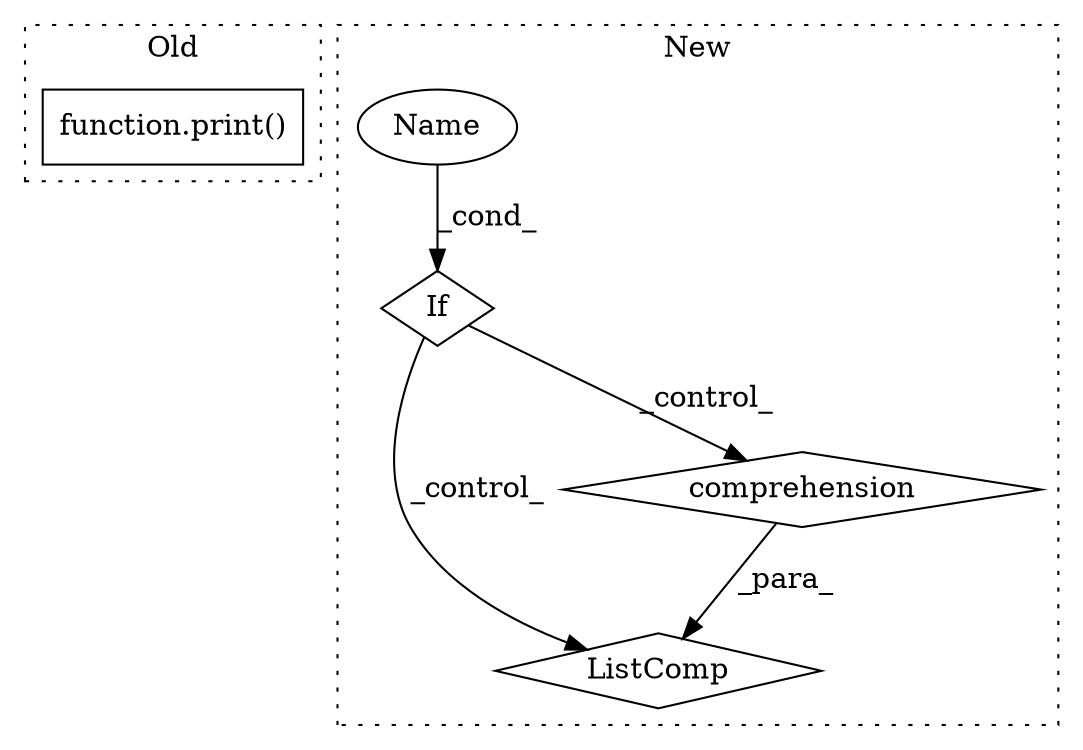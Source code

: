 digraph G {
subgraph cluster0 {
1 [label="function.print()" a="75" s="14414,14441" l="6,1" shape="box"];
label = "Old";
style="dotted";
}
subgraph cluster1 {
2 [label="ListComp" a="106" s="14756" l="51" shape="diamond"];
3 [label="comprehension" a="45" s="14776" l="3" shape="diamond"];
4 [label="Name" a="87" s="14696" l="20" shape="ellipse"];
5 [label="If" a="96" s="14693,14716" l="3,14" shape="diamond"];
label = "New";
style="dotted";
}
3 -> 2 [label="_para_"];
4 -> 5 [label="_cond_"];
5 -> 3 [label="_control_"];
5 -> 2 [label="_control_"];
}